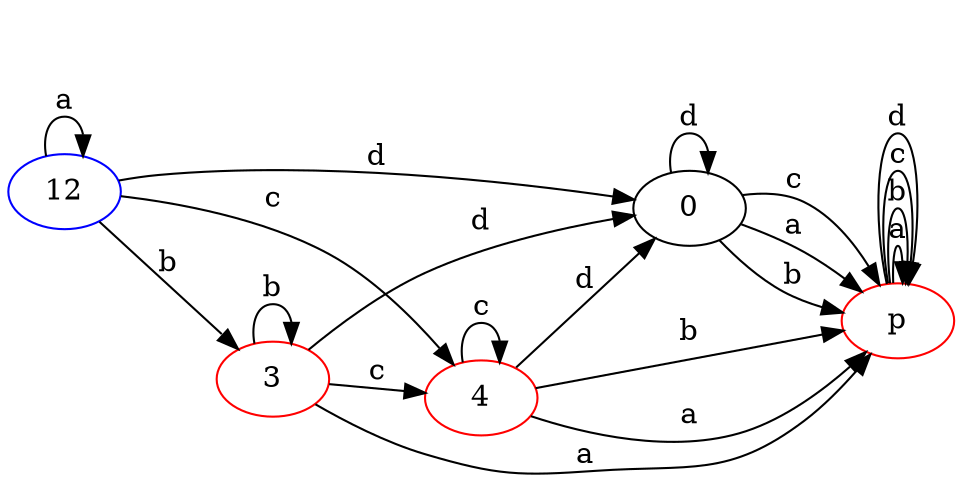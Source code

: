 digraph {
	rankdir=LR
	12 [color=blue]
	12 -> 12 [label=a]
	12 -> 3 [label=b]
	12 -> 4 [label=c]
	12 -> 0 [label=d]
	0
	0 -> 0 [label=d]
	0 -> p [label=a]
	0 -> p [label=b]
	0 -> p [label=c]
	p [color=red]
	p -> p [label=a]
	p -> p [label=b]
	p -> p [label=c]
	p -> p [label=d]
	3 [color=red]
	3 -> 3 [label=b]
	3 -> 4 [label=c]
	3 -> 0 [label=d]
	3 -> p [label=a]
	4 [color=red]
	4 -> 4 [label=c]
	4 -> 0 [label=d]
	4 -> p [label=a]
	4 -> p [label=b]
}
